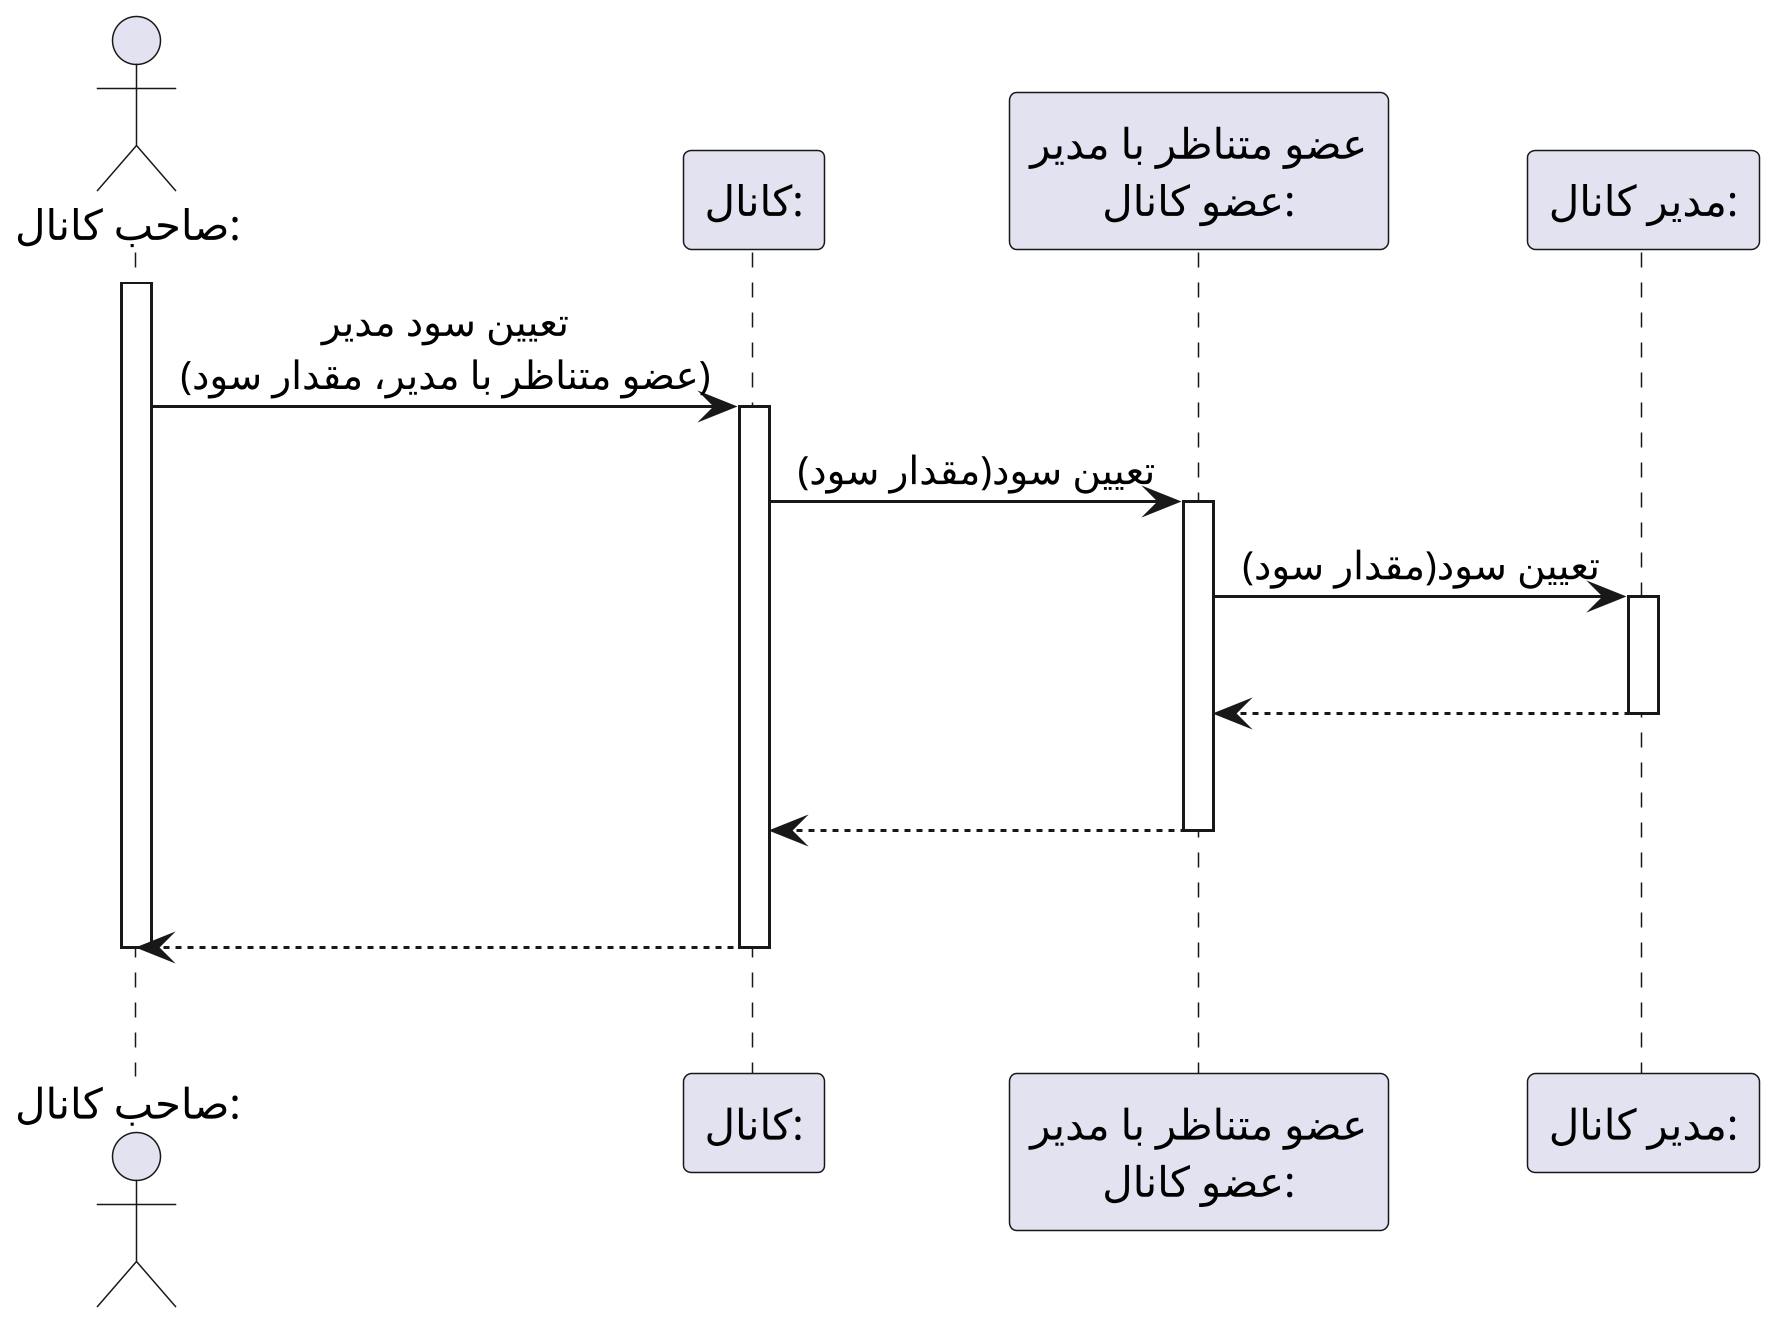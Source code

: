 @startuml set_manager_profite


scale 3
skinparam DefaultFontName Vazir
skinparam DefaultTextAlignment center


actor ":صاحب کانال" as owner
participant ":کانال" as chanel
participant "عضو متناظر با مدیر\n:عضو کانال" as member
participant ":مدیر کانال" as manager

activate owner
owner -> chanel : تعیین سود مدیر\n(عضو متناظر با مدیر، مقدار سود)
activate chanel
chanel -> member : تعیین سود(مقدار سود)
activate member
member -> manager : تعیین سود(مقدار سود)
|||
activate manager
manager --> member
|||
deactivate manager
member --> chanel
|||
deactivate member
chanel --> owner
|||
deactivate chanel
deactivate owner


@enduml